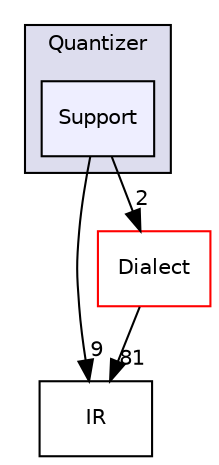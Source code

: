 digraph "include/mlir/Quantizer/Support" {
  bgcolor=transparent;
  compound=true
  node [ fontsize="10", fontname="Helvetica"];
  edge [ labelfontsize="10", labelfontname="Helvetica"];
  subgraph clusterdir_4e16b8e51213534456c456254a51126e {
    graph [ bgcolor="#ddddee", pencolor="black", label="Quantizer" fontname="Helvetica", fontsize="10", URL="dir_4e16b8e51213534456c456254a51126e.html"]
  dir_3367c9ebe84676154b54e0790f855aea [shape=box, label="Support", style="filled", fillcolor="#eeeeff", pencolor="black", URL="dir_3367c9ebe84676154b54e0790f855aea.html"];
  }
  dir_84ef7c054b4edc3447cfba80cee80f65 [shape=box label="IR" URL="dir_84ef7c054b4edc3447cfba80cee80f65.html"];
  dir_d07a6fac82475a065a3b2953573f00a0 [shape=box label="Dialect" color="red" URL="dir_d07a6fac82475a065a3b2953573f00a0.html"];
  dir_3367c9ebe84676154b54e0790f855aea->dir_84ef7c054b4edc3447cfba80cee80f65 [headlabel="9", labeldistance=1.5 headhref="dir_000046_000032.html"];
  dir_3367c9ebe84676154b54e0790f855aea->dir_d07a6fac82475a065a3b2953573f00a0 [headlabel="2", labeldistance=1.5 headhref="dir_000046_000005.html"];
  dir_d07a6fac82475a065a3b2953573f00a0->dir_84ef7c054b4edc3447cfba80cee80f65 [headlabel="81", labeldistance=1.5 headhref="dir_000005_000032.html"];
}
